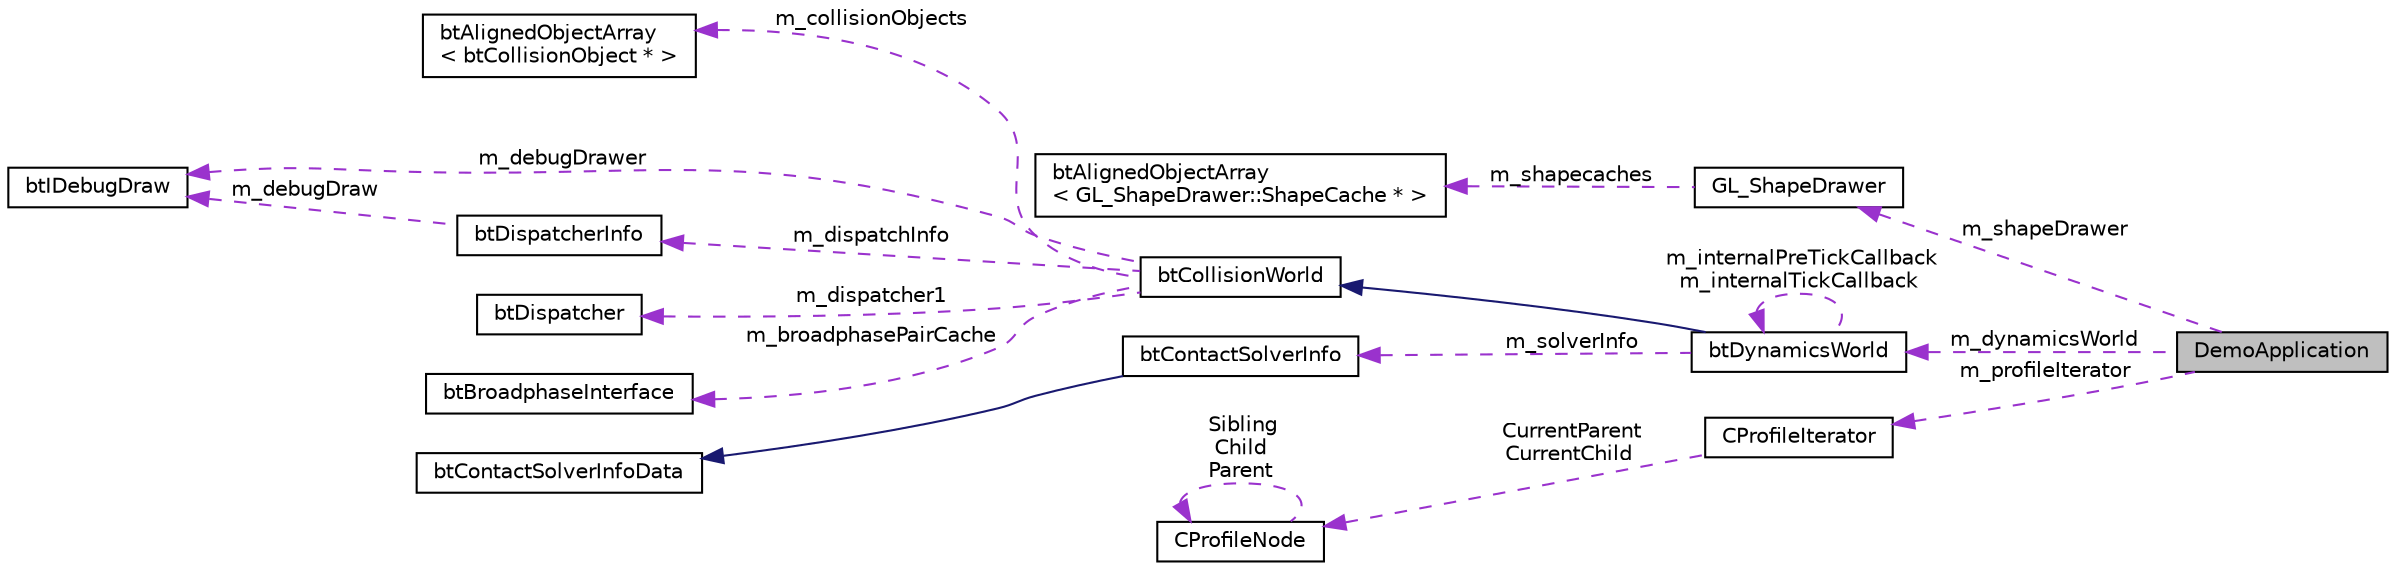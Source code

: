 digraph "DemoApplication"
{
  edge [fontname="Helvetica",fontsize="10",labelfontname="Helvetica",labelfontsize="10"];
  node [fontname="Helvetica",fontsize="10",shape=record];
  rankdir="LR";
  Node1 [label="DemoApplication",height=0.2,width=0.4,color="black", fillcolor="grey75", style="filled", fontcolor="black"];
  Node2 -> Node1 [dir="back",color="darkorchid3",fontsize="10",style="dashed",label=" m_shapeDrawer" ,fontname="Helvetica"];
  Node2 [label="GL_ShapeDrawer",height=0.2,width=0.4,color="black", fillcolor="white", style="filled",URL="$class_g_l___shape_drawer.html",tooltip="OpenGL shape drawing. "];
  Node3 -> Node2 [dir="back",color="darkorchid3",fontsize="10",style="dashed",label=" m_shapecaches" ,fontname="Helvetica"];
  Node3 [label="btAlignedObjectArray\l\< GL_ShapeDrawer::ShapeCache * \>",height=0.2,width=0.4,color="black", fillcolor="white", style="filled",URL="$classbt_aligned_object_array.html"];
  Node4 -> Node1 [dir="back",color="darkorchid3",fontsize="10",style="dashed",label=" m_dynamicsWorld" ,fontname="Helvetica"];
  Node4 [label="btDynamicsWorld",height=0.2,width=0.4,color="black", fillcolor="white", style="filled",URL="$classbt_dynamics_world.html",tooltip="The btDynamicsWorld is the interface class for several dynamics implementation, basic, discrete, parallel, and continuous etc. "];
  Node5 -> Node4 [dir="back",color="midnightblue",fontsize="10",style="solid",fontname="Helvetica"];
  Node5 [label="btCollisionWorld",height=0.2,width=0.4,color="black", fillcolor="white", style="filled",URL="$classbt_collision_world.html",tooltip="CollisionWorld is interface and container for the collision detection. "];
  Node6 -> Node5 [dir="back",color="darkorchid3",fontsize="10",style="dashed",label=" m_collisionObjects" ,fontname="Helvetica"];
  Node6 [label="btAlignedObjectArray\l\< btCollisionObject * \>",height=0.2,width=0.4,color="black", fillcolor="white", style="filled",URL="$classbt_aligned_object_array.html"];
  Node7 -> Node5 [dir="back",color="darkorchid3",fontsize="10",style="dashed",label=" m_dispatchInfo" ,fontname="Helvetica"];
  Node7 [label="btDispatcherInfo",height=0.2,width=0.4,color="black", fillcolor="white", style="filled",URL="$structbt_dispatcher_info.html"];
  Node8 -> Node7 [dir="back",color="darkorchid3",fontsize="10",style="dashed",label=" m_debugDraw" ,fontname="Helvetica"];
  Node8 [label="btIDebugDraw",height=0.2,width=0.4,color="black", fillcolor="white", style="filled",URL="$classbt_i_debug_draw.html"];
  Node9 -> Node5 [dir="back",color="darkorchid3",fontsize="10",style="dashed",label=" m_dispatcher1" ,fontname="Helvetica"];
  Node9 [label="btDispatcher",height=0.2,width=0.4,color="black", fillcolor="white", style="filled",URL="$classbt_dispatcher.html"];
  Node10 -> Node5 [dir="back",color="darkorchid3",fontsize="10",style="dashed",label=" m_broadphasePairCache" ,fontname="Helvetica"];
  Node10 [label="btBroadphaseInterface",height=0.2,width=0.4,color="black", fillcolor="white", style="filled",URL="$classbt_broadphase_interface.html"];
  Node8 -> Node5 [dir="back",color="darkorchid3",fontsize="10",style="dashed",label=" m_debugDrawer" ,fontname="Helvetica"];
  Node4 -> Node4 [dir="back",color="darkorchid3",fontsize="10",style="dashed",label=" m_internalPreTickCallback\nm_internalTickCallback" ,fontname="Helvetica"];
  Node11 -> Node4 [dir="back",color="darkorchid3",fontsize="10",style="dashed",label=" m_solverInfo" ,fontname="Helvetica"];
  Node11 [label="btContactSolverInfo",height=0.2,width=0.4,color="black", fillcolor="white", style="filled",URL="$structbt_contact_solver_info.html"];
  Node12 -> Node11 [dir="back",color="midnightblue",fontsize="10",style="solid",fontname="Helvetica"];
  Node12 [label="btContactSolverInfoData",height=0.2,width=0.4,color="black", fillcolor="white", style="filled",URL="$structbt_contact_solver_info_data.html"];
  Node13 -> Node1 [dir="back",color="darkorchid3",fontsize="10",style="dashed",label=" m_profileIterator" ,fontname="Helvetica"];
  Node13 [label="CProfileIterator",height=0.2,width=0.4,color="black", fillcolor="white", style="filled",URL="$class_c_profile_iterator.html",tooltip="An iterator to navigate through the tree. "];
  Node14 -> Node13 [dir="back",color="darkorchid3",fontsize="10",style="dashed",label=" CurrentParent\nCurrentChild" ,fontname="Helvetica"];
  Node14 [label="CProfileNode",height=0.2,width=0.4,color="black", fillcolor="white", style="filled",URL="$class_c_profile_node.html",tooltip="A node in the Profile Hierarchy Tree. "];
  Node14 -> Node14 [dir="back",color="darkorchid3",fontsize="10",style="dashed",label=" Sibling\nChild\nParent" ,fontname="Helvetica"];
}
